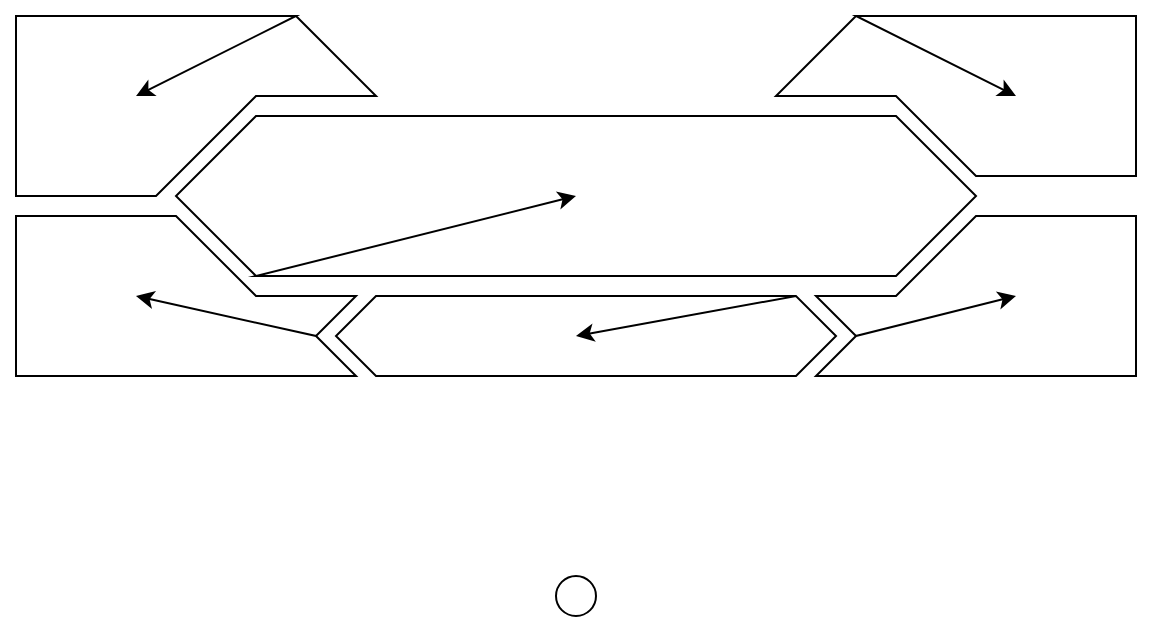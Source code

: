 <mxfile version="24.2.1" type="device">
  <diagram id="btFLh8FZwBYQuQWYsTuq" name="Page-1">
    <mxGraphModel dx="683" dy="355" grid="1" gridSize="10" guides="1" tooltips="1" connect="1" arrows="1" fold="1" page="1" pageScale="1" pageWidth="827" pageHeight="1169" math="0" shadow="0">
      <root>
        <mxCell id="0" />
        <mxCell id="1" parent="0" />
        <mxCell id="38eSRc3ZoBVcd2vYl6T5-1" value="" style="endArrow=classic;html=1;rounded=0;" edge="1" parent="1">
          <mxGeometry width="50" height="50" relative="1" as="geometry">
            <mxPoint x="240" y="240" as="sourcePoint" />
            <mxPoint x="400" y="200" as="targetPoint" />
            <Array as="points">
              <mxPoint x="200" y="200" />
              <mxPoint x="240" y="160" />
              <mxPoint x="560" y="160" />
              <mxPoint x="600" y="200" />
              <mxPoint x="560" y="240" />
              <mxPoint x="240" y="240" />
            </Array>
          </mxGeometry>
        </mxCell>
        <mxCell id="38eSRc3ZoBVcd2vYl6T5-2" value="" style="endArrow=classic;html=1;rounded=0;" edge="1" parent="1">
          <mxGeometry width="50" height="50" relative="1" as="geometry">
            <mxPoint x="540" y="270" as="sourcePoint" />
            <mxPoint x="620" y="250" as="targetPoint" />
            <Array as="points">
              <mxPoint x="520" y="250" />
              <mxPoint x="560" y="250" />
              <mxPoint x="600" y="210" />
              <mxPoint x="680" y="210" />
              <mxPoint x="680" y="270" />
              <mxPoint x="680" y="290" />
              <mxPoint x="520" y="290" />
              <mxPoint x="540" y="270" />
            </Array>
          </mxGeometry>
        </mxCell>
        <mxCell id="38eSRc3ZoBVcd2vYl6T5-3" value="" style="endArrow=classic;html=1;rounded=0;" edge="1" parent="1">
          <mxGeometry width="50" height="50" relative="1" as="geometry">
            <mxPoint x="540" y="110" as="sourcePoint" />
            <mxPoint x="620" y="150" as="targetPoint" />
            <Array as="points">
              <mxPoint x="500" y="150" />
              <mxPoint x="560" y="150" />
              <mxPoint x="600" y="190" />
              <mxPoint x="680" y="190" />
              <mxPoint x="680" y="110" />
              <mxPoint x="540" y="110" />
            </Array>
          </mxGeometry>
        </mxCell>
        <mxCell id="38eSRc3ZoBVcd2vYl6T5-4" value="" style="endArrow=classic;html=1;rounded=0;" edge="1" parent="1">
          <mxGeometry width="50" height="50" relative="1" as="geometry">
            <mxPoint x="510" y="250" as="sourcePoint" />
            <mxPoint x="400" y="270" as="targetPoint" />
            <Array as="points">
              <mxPoint x="300" y="250" />
              <mxPoint x="280" y="270" />
              <mxPoint x="300" y="290" />
              <mxPoint x="510" y="290" />
              <mxPoint x="530" y="270" />
              <mxPoint x="510" y="250" />
            </Array>
          </mxGeometry>
        </mxCell>
        <mxCell id="38eSRc3ZoBVcd2vYl6T5-5" value="" style="endArrow=classic;html=1;rounded=0;" edge="1" parent="1">
          <mxGeometry width="50" height="50" relative="1" as="geometry">
            <mxPoint x="270" y="270" as="sourcePoint" />
            <mxPoint x="180" y="250" as="targetPoint" />
            <Array as="points">
              <mxPoint x="290" y="250" />
              <mxPoint x="240" y="250" />
              <mxPoint x="200" y="210" />
              <mxPoint x="120" y="210" />
              <mxPoint x="120" y="290" />
              <mxPoint x="290" y="290" />
              <mxPoint x="270" y="270" />
            </Array>
          </mxGeometry>
        </mxCell>
        <mxCell id="38eSRc3ZoBVcd2vYl6T5-6" value="" style="endArrow=classic;html=1;rounded=0;" edge="1" parent="1">
          <mxGeometry width="50" height="50" relative="1" as="geometry">
            <mxPoint x="260" y="110" as="sourcePoint" />
            <mxPoint x="180" y="150" as="targetPoint" />
            <Array as="points">
              <mxPoint x="300" y="150" />
              <mxPoint x="240" y="150" />
              <mxPoint x="190" y="200" />
              <mxPoint x="120" y="200" />
              <mxPoint x="120" y="110" />
              <mxPoint x="260" y="110" />
            </Array>
          </mxGeometry>
        </mxCell>
        <mxCell id="38eSRc3ZoBVcd2vYl6T5-7" value="" style="ellipse;whiteSpace=wrap;html=1;aspect=fixed;" vertex="1" parent="1">
          <mxGeometry x="390" y="390" width="20" height="20" as="geometry" />
        </mxCell>
      </root>
    </mxGraphModel>
  </diagram>
</mxfile>
